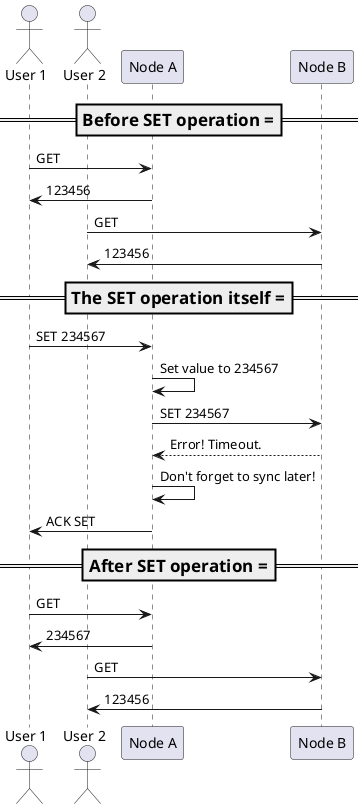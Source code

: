 @startuml

actor "User 1" as U1
actor "User 2" as U2
participant "Node A" as NodeA
participant "Node B" as NodeB

=== Before SET operation ===

U1 -> NodeA : GET
NodeA -> U1 : 123456

U2 -> NodeB : GET
NodeB -> U2 : 123456

=== The SET operation itself ===

U1 -> NodeA : SET 234567
NodeA -> NodeA : Set value to 234567
NodeA -> NodeB : SET 234567
NodeB --> NodeA : Error! Timeout.
NodeA -> NodeA : Don't forget to sync later!
NodeA -> U1 : ACK SET

=== After SET operation ===

U1 -> NodeA : GET
NodeA -> U1 : 234567

U2 -> NodeB : GET
NodeB -> U2 : 123456

@enduml
